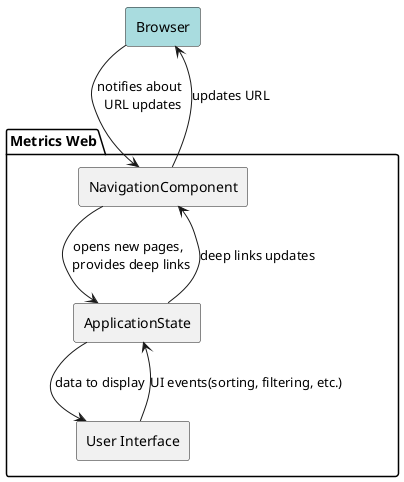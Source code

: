 @startuml custom_approach_component_diagram

skinparam componentStyle rectangle

component Browser #A9DCDF

package "Metrics Web" {
    component NavigationComponent
    component ApplicationState
    component "User Interface" as UI
}

Browser -down-> NavigationComponent : notifies about \n URL updates
NavigationComponent -down-> ApplicationState : opens new pages, \n provides deep links
ApplicationState -down-> UI : data to display

UI -up-> ApplicationState : UI events(sorting, filtering, etc.)
ApplicationState -up-> NavigationComponent : deep links updates
NavigationComponent -up-> Browser : updates URL

@enduml
